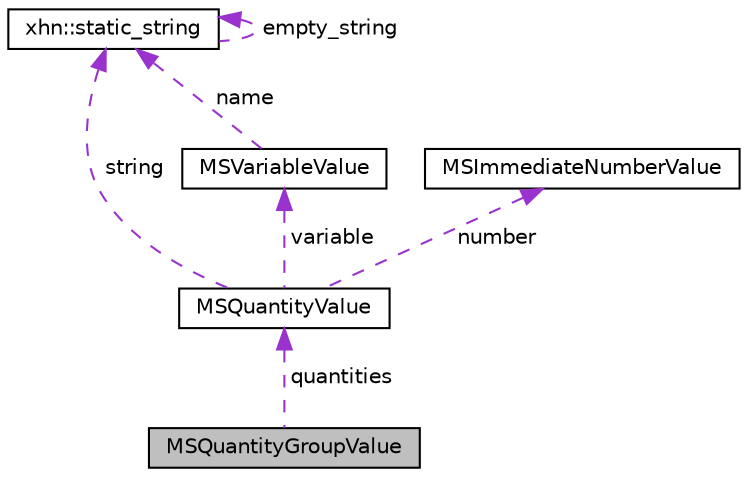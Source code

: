 digraph "MSQuantityGroupValue"
{
  edge [fontname="Helvetica",fontsize="10",labelfontname="Helvetica",labelfontsize="10"];
  node [fontname="Helvetica",fontsize="10",shape=record];
  Node1 [label="MSQuantityGroupValue",height=0.2,width=0.4,color="black", fillcolor="grey75", style="filled", fontcolor="black"];
  Node2 -> Node1 [dir="back",color="darkorchid3",fontsize="10",style="dashed",label=" quantities" ,fontname="Helvetica"];
  Node2 [label="MSQuantityValue",height=0.2,width=0.4,color="black", fillcolor="white", style="filled",URL="$struct_m_s_quantity_value.html",tooltip="MSQuantityValue. "];
  Node3 -> Node2 [dir="back",color="darkorchid3",fontsize="10",style="dashed",label=" variable" ,fontname="Helvetica"];
  Node3 [label="MSVariableValue",height=0.2,width=0.4,color="black", fillcolor="white", style="filled",URL="$struct_m_s_variable_value.html",tooltip="MSVariableValue. "];
  Node4 -> Node3 [dir="back",color="darkorchid3",fontsize="10",style="dashed",label=" name" ,fontname="Helvetica"];
  Node4 [label="xhn::static_string",height=0.2,width=0.4,color="black", fillcolor="white", style="filled",URL="$classxhn_1_1static__string.html"];
  Node4 -> Node4 [dir="back",color="darkorchid3",fontsize="10",style="dashed",label=" empty_string" ,fontname="Helvetica"];
  Node5 -> Node2 [dir="back",color="darkorchid3",fontsize="10",style="dashed",label=" number" ,fontname="Helvetica"];
  Node5 [label="MSImmediateNumberValue",height=0.2,width=0.4,color="black", fillcolor="white", style="filled",URL="$struct_m_s_immediate_number_value.html",tooltip="MSImmediateNumberValue. "];
  Node4 -> Node2 [dir="back",color="darkorchid3",fontsize="10",style="dashed",label=" string" ,fontname="Helvetica"];
}
